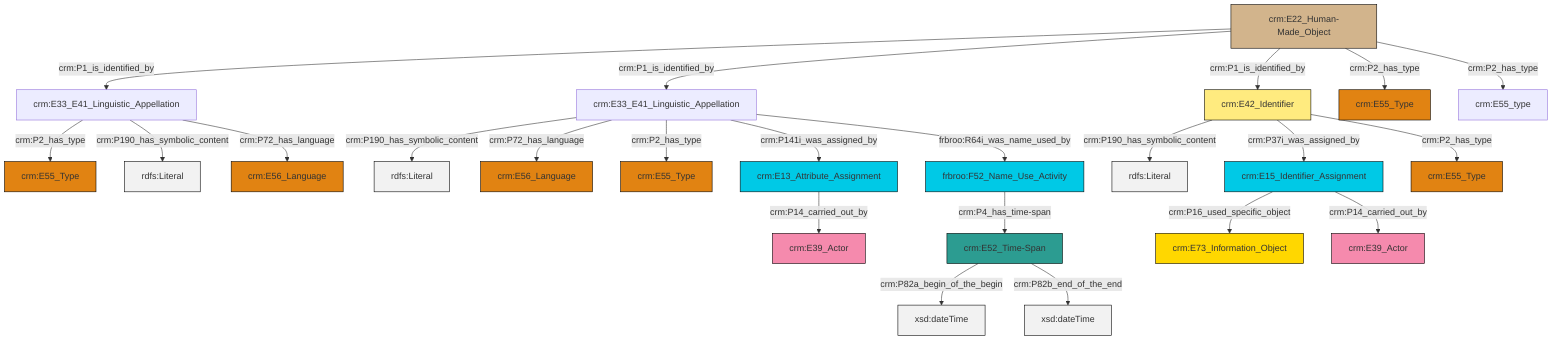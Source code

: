 graph TD
classDef Literal fill:#f2f2f2,stroke:#000000;
classDef CRM_Entity fill:#FFFFFF,stroke:#000000;
classDef Temporal_Entity fill:#00C9E6, stroke:#000000;
classDef Type fill:#E18312, stroke:#000000;
classDef Time-Span fill:#2C9C91, stroke:#000000;
classDef Appellation fill:#FFEB7F, stroke:#000000;
classDef Place fill:#008836, stroke:#000000;
classDef Persistent_Item fill:#B266B2, stroke:#000000;
classDef Conceptual_Object fill:#FFD700, stroke:#000000;
classDef Physical_Thing fill:#D2B48C, stroke:#000000;
classDef Actor fill:#f58aad, stroke:#000000;
classDef PC_Classes fill:#4ce600, stroke:#000000;
classDef Multi fill:#cccccc,stroke:#000000;

0["crm:E33_E41_Linguistic_Appellation"]:::Default -->|crm:P190_has_symbolic_content| 1[rdfs:Literal]:::Literal
4["crm:E15_Identifier_Assignment"]:::Temporal_Entity -->|crm:P16_used_specific_object| 5["crm:E73_Information_Object"]:::Conceptual_Object
10["crm:E22_Human-Made_Object"]:::Physical_Thing -->|crm:P1_is_identified_by| 6["crm:E33_E41_Linguistic_Appellation"]:::Default
2["crm:E42_Identifier"]:::Appellation -->|crm:P190_has_symbolic_content| 13[rdfs:Literal]:::Literal
4["crm:E15_Identifier_Assignment"]:::Temporal_Entity -->|crm:P14_carried_out_by| 11["crm:E39_Actor"]:::Actor
10["crm:E22_Human-Made_Object"]:::Physical_Thing -->|crm:P1_is_identified_by| 0["crm:E33_E41_Linguistic_Appellation"]:::Default
0["crm:E33_E41_Linguistic_Appellation"]:::Default -->|crm:P72_has_language| 18["crm:E56_Language"]:::Type
10["crm:E22_Human-Made_Object"]:::Physical_Thing -->|crm:P1_is_identified_by| 2["crm:E42_Identifier"]:::Appellation
0["crm:E33_E41_Linguistic_Appellation"]:::Default -->|crm:P2_has_type| 23["crm:E55_Type"]:::Type
0["crm:E33_E41_Linguistic_Appellation"]:::Default -->|crm:P141i_was_assigned_by| 14["crm:E13_Attribute_Assignment"]:::Temporal_Entity
25["crm:E52_Time-Span"]:::Time-Span -->|crm:P82a_begin_of_the_begin| 26[xsd:dateTime]:::Literal
0["crm:E33_E41_Linguistic_Appellation"]:::Default -->|frbroo:R64i_was_name_used_by| 21["frbroo:F52_Name_Use_Activity"]:::Temporal_Entity
2["crm:E42_Identifier"]:::Appellation -->|crm:P37i_was_assigned_by| 4["crm:E15_Identifier_Assignment"]:::Temporal_Entity
6["crm:E33_E41_Linguistic_Appellation"]:::Default -->|crm:P2_has_type| 16["crm:E55_Type"]:::Type
14["crm:E13_Attribute_Assignment"]:::Temporal_Entity -->|crm:P14_carried_out_by| 8["crm:E39_Actor"]:::Actor
21["frbroo:F52_Name_Use_Activity"]:::Temporal_Entity -->|crm:P4_has_time-span| 25["crm:E52_Time-Span"]:::Time-Span
10["crm:E22_Human-Made_Object"]:::Physical_Thing -->|crm:P2_has_type| 31["crm:E55_Type"]:::Type
2["crm:E42_Identifier"]:::Appellation -->|crm:P2_has_type| 27["crm:E55_Type"]:::Type
10["crm:E22_Human-Made_Object"]:::Physical_Thing -->|crm:P2_has_type| 34["crm:E55_type"]:::Default
6["crm:E33_E41_Linguistic_Appellation"]:::Default -->|crm:P190_has_symbolic_content| 37[rdfs:Literal]:::Literal
6["crm:E33_E41_Linguistic_Appellation"]:::Default -->|crm:P72_has_language| 29["crm:E56_Language"]:::Type
25["crm:E52_Time-Span"]:::Time-Span -->|crm:P82b_end_of_the_end| 39[xsd:dateTime]:::Literal